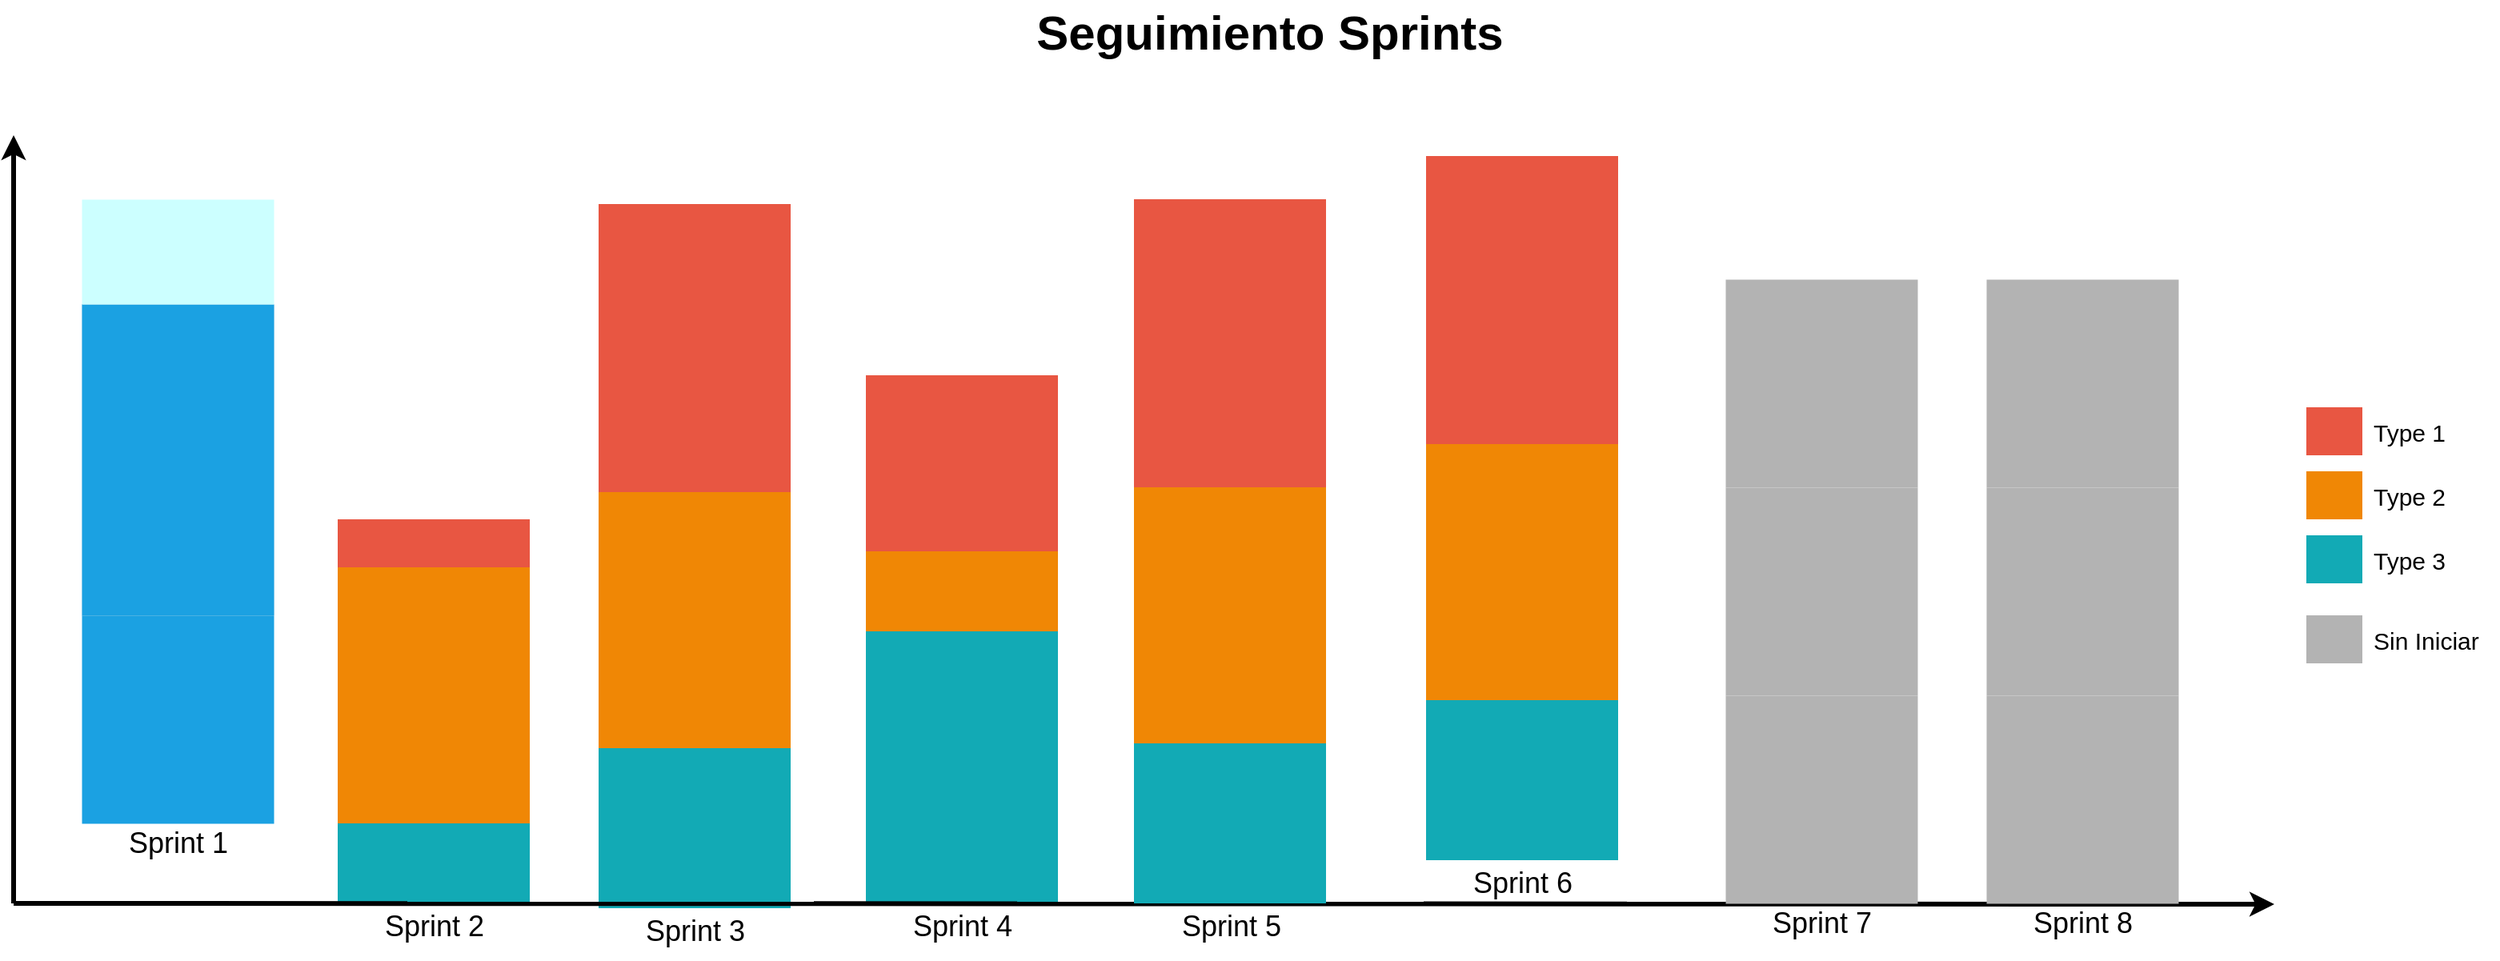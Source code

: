 <mxfile version="20.2.5" type="github">
  <diagram id="07fea595-8f29-1299-0266-81d95cde20df" name="Page-1">
    <mxGraphModel dx="-1300" dy="-283" grid="1" gridSize="10" guides="1" tooltips="1" connect="1" arrows="1" fold="1" page="1" pageScale="1" pageWidth="1169" pageHeight="827" background="none" math="0" shadow="0">
      <root>
        <mxCell id="0" />
        <mxCell id="1" parent="0" />
        <mxCell id="723" value="" style="whiteSpace=wrap;fillColor=#1ba1e2;gradientDirection=east;strokeColor=none;html=1;fontColor=#ffffff;strokeWidth=0;" parent="1" vertex="1">
          <mxGeometry x="2480" y="1414.5" width="120" height="130" as="geometry" />
        </mxCell>
        <mxCell id="724" value="" style="whiteSpace=wrap;fillColor=#12AAB5;gradientColor=none;gradientDirection=east;strokeColor=none;html=1;fontColor=#23445d;" parent="1" vertex="1">
          <mxGeometry x="2640" y="1544.5" width="120" height="50.0" as="geometry" />
        </mxCell>
        <mxCell id="725" value="" style="whiteSpace=wrap;fillColor=#12AAB5;gradientColor=none;gradientDirection=east;strokeColor=none;html=1;fontColor=#23445d;" parent="1" vertex="1">
          <mxGeometry x="2803" y="1497.5" width="120" height="100" as="geometry" />
        </mxCell>
        <mxCell id="726" value="" style="whiteSpace=wrap;fillColor=#12AAB5;gradientColor=none;gradientDirection=east;strokeColor=none;html=1;fontColor=#23445d;" parent="1" vertex="1">
          <mxGeometry x="2970" y="1424.5" width="120" height="170" as="geometry" />
        </mxCell>
        <mxCell id="727" value="" style="edgeStyle=none;html=1;fontColor=#000000;strokeWidth=3;strokeColor=#000000;" parent="1" edge="1">
          <mxGeometry width="100" height="100" relative="1" as="geometry">
            <mxPoint x="2437.5" y="1594.5" as="sourcePoint" />
            <mxPoint x="2437.5" y="1114.5" as="targetPoint" />
          </mxGeometry>
        </mxCell>
        <mxCell id="728" value="" style="whiteSpace=wrap;fillColor=#1ba1e2;gradientDirection=east;strokeColor=#006EAF;html=1;fontColor=#ffffff;strokeWidth=0;" parent="1" vertex="1">
          <mxGeometry x="2480" y="1220" width="120" height="194.5" as="geometry" />
        </mxCell>
        <mxCell id="729" value="" style="whiteSpace=wrap;fillColor=#CCFFFF;gradientDirection=east;strokeColor=none;html=1;fontColor=#ffffff;strokeWidth=0;" parent="1" vertex="1">
          <mxGeometry x="2480" y="1154.5" width="120" height="65.5" as="geometry" />
        </mxCell>
        <mxCell id="730" value="" style="whiteSpace=wrap;fillColor=#F08705;gradientColor=none;gradientDirection=east;strokeColor=none;html=1;fontColor=#23445d;" parent="1" vertex="1">
          <mxGeometry x="2640" y="1384.5" width="120" height="160.0" as="geometry" />
        </mxCell>
        <mxCell id="731" value="" style="whiteSpace=wrap;fillColor=#E85642;gradientColor=none;gradientDirection=east;strokeColor=none;html=1;fontColor=#23445d;" parent="1" vertex="1">
          <mxGeometry x="2640" y="1354.5" width="120" height="30" as="geometry" />
        </mxCell>
        <mxCell id="732" value="" style="whiteSpace=wrap;fillColor=#F08705;gradientColor=none;gradientDirection=east;strokeColor=none;html=1;fontColor=#23445d;" parent="1" vertex="1">
          <mxGeometry x="2803" y="1337.5" width="120" height="160" as="geometry" />
        </mxCell>
        <mxCell id="733" value="" style="whiteSpace=wrap;fillColor=#E85642;gradientColor=none;gradientDirection=east;strokeColor=none;html=1;fontColor=#23445d;" parent="1" vertex="1">
          <mxGeometry x="2803" y="1157.5" width="120" height="180" as="geometry" />
        </mxCell>
        <mxCell id="734" value="" style="edgeStyle=none;html=1;fontColor=#000000;strokeWidth=3;strokeColor=#000000;" parent="1" edge="1">
          <mxGeometry width="100" height="100" relative="1" as="geometry">
            <mxPoint x="2437.5" y="1594.5" as="sourcePoint" />
            <mxPoint x="3850" y="1595" as="targetPoint" />
          </mxGeometry>
        </mxCell>
        <mxCell id="736" value="&lt;font style=&quot;vertical-align: inherit;&quot;&gt;&lt;font style=&quot;vertical-align: inherit;&quot;&gt;Sprint 1&lt;/font&gt;&lt;/font&gt;" style="text;spacingTop=-5;align=center;verticalAlign=middle;fontStyle=0;html=1;fontSize=18;points=[];strokeColor=none;" parent="1" vertex="1">
          <mxGeometry x="2480" y="1544.5" width="120" height="30" as="geometry" />
        </mxCell>
        <mxCell id="737" value="&lt;font style=&quot;vertical-align: inherit;&quot;&gt;&lt;font style=&quot;vertical-align: inherit;&quot;&gt;Sprint 2&lt;/font&gt;&lt;/font&gt;" style="text;spacingTop=-5;align=center;verticalAlign=middle;fontStyle=0;html=1;fontSize=18;points=[];strokeColor=none;" parent="1" vertex="1">
          <mxGeometry x="2640" y="1596.5" width="120" height="30" as="geometry" />
        </mxCell>
        <mxCell id="738" value="&lt;font style=&quot;vertical-align: inherit;&quot;&gt;&lt;font style=&quot;vertical-align: inherit;&quot;&gt;Sprint 3&lt;/font&gt;&lt;/font&gt;" style="text;spacingTop=-5;align=center;verticalAlign=middle;fontStyle=0;html=1;fontSize=18;points=[];strokeColor=none;" parent="1" vertex="1">
          <mxGeometry x="2803" y="1599.5" width="120" height="30" as="geometry" />
        </mxCell>
        <mxCell id="739" value="" style="whiteSpace=wrap;fillColor=#12AAB5;gradientColor=none;gradientDirection=east;strokeColor=none;html=1;fontColor=#23445d;" parent="1" vertex="1">
          <mxGeometry x="3870" y="1364.5" width="35.0" height="30.0" as="geometry" />
        </mxCell>
        <mxCell id="740" value="" style="whiteSpace=wrap;fillColor=#F08705;gradientColor=none;gradientDirection=east;strokeColor=none;html=1;fontColor=#23445d;" parent="1" vertex="1">
          <mxGeometry x="3870.0" y="1324.5" width="35.0" height="30.0" as="geometry" />
        </mxCell>
        <mxCell id="741" value="" style="whiteSpace=wrap;fillColor=#E85642;gradientColor=none;gradientDirection=east;strokeColor=none;html=1;fontColor=#23445d;" parent="1" vertex="1">
          <mxGeometry x="3870" y="1284.5" width="35.0" height="30.0" as="geometry" />
        </mxCell>
        <mxCell id="742" value="Type 1" style="text;spacingTop=-5;html=1;points=[];fontSize=15;" parent="1" vertex="1">
          <mxGeometry x="3910" y="1289.5" width="80" height="20" as="geometry" />
        </mxCell>
        <mxCell id="743" value="Type 2" style="text;spacingTop=-5;html=1;points=[];fontSize=15;" parent="1" vertex="1">
          <mxGeometry x="3910" y="1329.5" width="80" height="20" as="geometry" />
        </mxCell>
        <mxCell id="744" value="Type 3" style="text;spacingTop=-5;html=1;points=[];fontSize=15;" parent="1" vertex="1">
          <mxGeometry x="3910" y="1369.5" width="80" height="20" as="geometry" />
        </mxCell>
        <mxCell id="749" value="&lt;font style=&quot;font-size: 30px;&quot;&gt;&lt;font style=&quot;vertical-align: inherit;&quot;&gt;&lt;font style=&quot;vertical-align: inherit;&quot;&gt;Seguimiento Sprints&lt;/font&gt;&lt;/font&gt;&lt;/font&gt;" style="text;spacingTop=-5;align=center;verticalAlign=middle;fontSize=30;fontStyle=1;html=1;points=[]" parent="1" vertex="1">
          <mxGeometry x="2817" y="1030" width="810" height="45" as="geometry" />
        </mxCell>
        <mxCell id="750" value="" style="whiteSpace=wrap;fillColor=#F08705;gradientColor=none;gradientDirection=east;strokeColor=none;html=1;fontColor=#23445d;" parent="1" vertex="1">
          <mxGeometry x="2970" y="1374.5" width="120" height="50" as="geometry" />
        </mxCell>
        <mxCell id="751" value="" style="whiteSpace=wrap;fillColor=#E85642;gradientColor=none;gradientDirection=east;strokeColor=none;html=1;fontColor=#23445d;" parent="1" vertex="1">
          <mxGeometry x="2970" y="1264.5" width="120" height="110" as="geometry" />
        </mxCell>
        <mxCell id="752" value="&lt;font style=&quot;vertical-align: inherit;&quot;&gt;&lt;font style=&quot;vertical-align: inherit;&quot;&gt;Sprint 4&lt;/font&gt;&lt;/font&gt;" style="text;spacingTop=-5;align=center;verticalAlign=middle;fontStyle=0;html=1;fontSize=18;points=[];strokeColor=none;" parent="1" vertex="1">
          <mxGeometry x="2970" y="1596.5" width="120" height="30" as="geometry" />
        </mxCell>
        <mxCell id="WmbQGpBn1gZ-uWB2Ef1h-752" value="" style="whiteSpace=wrap;fillColor=#E85642;gradientColor=none;gradientDirection=east;strokeColor=none;html=1;fontColor=#23445d;" vertex="1" parent="1">
          <mxGeometry x="3137.5" y="1154.5" width="120" height="180" as="geometry" />
        </mxCell>
        <mxCell id="WmbQGpBn1gZ-uWB2Ef1h-753" value="" style="whiteSpace=wrap;fillColor=#F08705;gradientColor=none;gradientDirection=east;strokeColor=none;html=1;fontColor=#23445d;" vertex="1" parent="1">
          <mxGeometry x="3137.5" y="1334.5" width="120" height="160" as="geometry" />
        </mxCell>
        <mxCell id="WmbQGpBn1gZ-uWB2Ef1h-754" value="" style="whiteSpace=wrap;fillColor=#12AAB5;gradientColor=none;gradientDirection=east;strokeColor=none;html=1;fontColor=#23445d;" vertex="1" parent="1">
          <mxGeometry x="3137.5" y="1494.5" width="120" height="100" as="geometry" />
        </mxCell>
        <mxCell id="WmbQGpBn1gZ-uWB2Ef1h-755" value="&lt;font style=&quot;vertical-align: inherit;&quot;&gt;&lt;font style=&quot;vertical-align: inherit;&quot;&gt;Sprint 5&lt;/font&gt;&lt;/font&gt;" style="text;spacingTop=-5;align=center;verticalAlign=middle;fontStyle=0;html=1;fontSize=18;points=[];strokeColor=none;" vertex="1" parent="1">
          <mxGeometry x="3137.5" y="1596.5" width="120" height="30" as="geometry" />
        </mxCell>
        <mxCell id="WmbQGpBn1gZ-uWB2Ef1h-756" value="" style="whiteSpace=wrap;fillColor=#E85642;gradientColor=none;gradientDirection=east;strokeColor=none;html=1;fontColor=#23445d;" vertex="1" parent="1">
          <mxGeometry x="3320" y="1127.5" width="120" height="180" as="geometry" />
        </mxCell>
        <mxCell id="WmbQGpBn1gZ-uWB2Ef1h-757" value="" style="whiteSpace=wrap;fillColor=#F08705;gradientColor=none;gradientDirection=east;strokeColor=none;html=1;fontColor=#23445d;" vertex="1" parent="1">
          <mxGeometry x="3320" y="1307.5" width="120" height="160" as="geometry" />
        </mxCell>
        <mxCell id="WmbQGpBn1gZ-uWB2Ef1h-758" value="" style="whiteSpace=wrap;fillColor=#12AAB5;gradientColor=none;gradientDirection=east;strokeColor=none;html=1;fontColor=#23445d;" vertex="1" parent="1">
          <mxGeometry x="3320" y="1467.5" width="120" height="100" as="geometry" />
        </mxCell>
        <mxCell id="WmbQGpBn1gZ-uWB2Ef1h-759" value="&lt;font style=&quot;vertical-align: inherit;&quot;&gt;&lt;font style=&quot;vertical-align: inherit;&quot;&gt;Sprint 6&lt;/font&gt;&lt;/font&gt;" style="text;spacingTop=-5;align=center;verticalAlign=middle;fontStyle=0;html=1;fontSize=18;points=[];strokeColor=none;" vertex="1" parent="1">
          <mxGeometry x="3320" y="1569.5" width="120" height="30" as="geometry" />
        </mxCell>
        <mxCell id="WmbQGpBn1gZ-uWB2Ef1h-760" value="" style="whiteSpace=wrap;fillColor=#B3B3B3;gradientDirection=east;strokeColor=none;html=1;strokeWidth=0;" vertex="1" parent="1">
          <mxGeometry x="3507" y="1204.5" width="120" height="130" as="geometry" />
        </mxCell>
        <mxCell id="WmbQGpBn1gZ-uWB2Ef1h-761" value="" style="whiteSpace=wrap;fillColor=#B3B3B3;gradientDirection=east;strokeColor=none;html=1;strokeWidth=0;" vertex="1" parent="1">
          <mxGeometry x="3507" y="1334.5" width="120" height="130" as="geometry" />
        </mxCell>
        <mxCell id="WmbQGpBn1gZ-uWB2Ef1h-762" value="" style="whiteSpace=wrap;fillColor=#B3B3B3;gradientDirection=east;strokeColor=none;html=1;strokeWidth=0;" vertex="1" parent="1">
          <mxGeometry x="3507" y="1464.5" width="120" height="130" as="geometry" />
        </mxCell>
        <mxCell id="WmbQGpBn1gZ-uWB2Ef1h-763" value="&lt;font style=&quot;vertical-align: inherit;&quot;&gt;&lt;font style=&quot;vertical-align: inherit;&quot;&gt;Sprint 7&lt;/font&gt;&lt;/font&gt;" style="text;spacingTop=-5;align=center;verticalAlign=middle;fontStyle=0;html=1;fontSize=18;points=[];strokeColor=none;" vertex="1" parent="1">
          <mxGeometry x="3507" y="1594.5" width="120" height="30" as="geometry" />
        </mxCell>
        <mxCell id="WmbQGpBn1gZ-uWB2Ef1h-764" value="" style="whiteSpace=wrap;fillColor=#B3B3B3;gradientDirection=east;strokeColor=none;html=1;strokeWidth=0;" vertex="1" parent="1">
          <mxGeometry x="3670" y="1204.5" width="120" height="130" as="geometry" />
        </mxCell>
        <mxCell id="WmbQGpBn1gZ-uWB2Ef1h-765" value="" style="whiteSpace=wrap;fillColor=#B3B3B3;gradientDirection=east;strokeColor=none;html=1;strokeWidth=0;" vertex="1" parent="1">
          <mxGeometry x="3670" y="1334.5" width="120" height="130" as="geometry" />
        </mxCell>
        <mxCell id="WmbQGpBn1gZ-uWB2Ef1h-766" value="" style="whiteSpace=wrap;fillColor=#B3B3B3;gradientDirection=east;strokeColor=none;html=1;strokeWidth=0;" vertex="1" parent="1">
          <mxGeometry x="3670" y="1464.5" width="120" height="130" as="geometry" />
        </mxCell>
        <mxCell id="WmbQGpBn1gZ-uWB2Ef1h-767" value="&lt;font style=&quot;vertical-align: inherit;&quot;&gt;&lt;font style=&quot;vertical-align: inherit;&quot;&gt;Sprint 8&lt;/font&gt;&lt;/font&gt;" style="text;spacingTop=-5;align=center;verticalAlign=middle;fontStyle=0;html=1;fontSize=18;points=[];strokeColor=none;" vertex="1" parent="1">
          <mxGeometry x="3670" y="1594.5" width="120" height="30" as="geometry" />
        </mxCell>
        <mxCell id="WmbQGpBn1gZ-uWB2Ef1h-768" value="" style="whiteSpace=wrap;fillColor=#B3B3B3;gradientColor=none;gradientDirection=east;strokeColor=none;html=1;fontColor=#23445d;" vertex="1" parent="1">
          <mxGeometry x="3870" y="1414.5" width="35.0" height="30.0" as="geometry" />
        </mxCell>
        <mxCell id="WmbQGpBn1gZ-uWB2Ef1h-769" value="Sin Iniciar" style="text;spacingTop=-5;html=1;points=[];fontSize=15;" vertex="1" parent="1">
          <mxGeometry x="3910" y="1419.5" width="80" height="20" as="geometry" />
        </mxCell>
      </root>
    </mxGraphModel>
  </diagram>
</mxfile>
